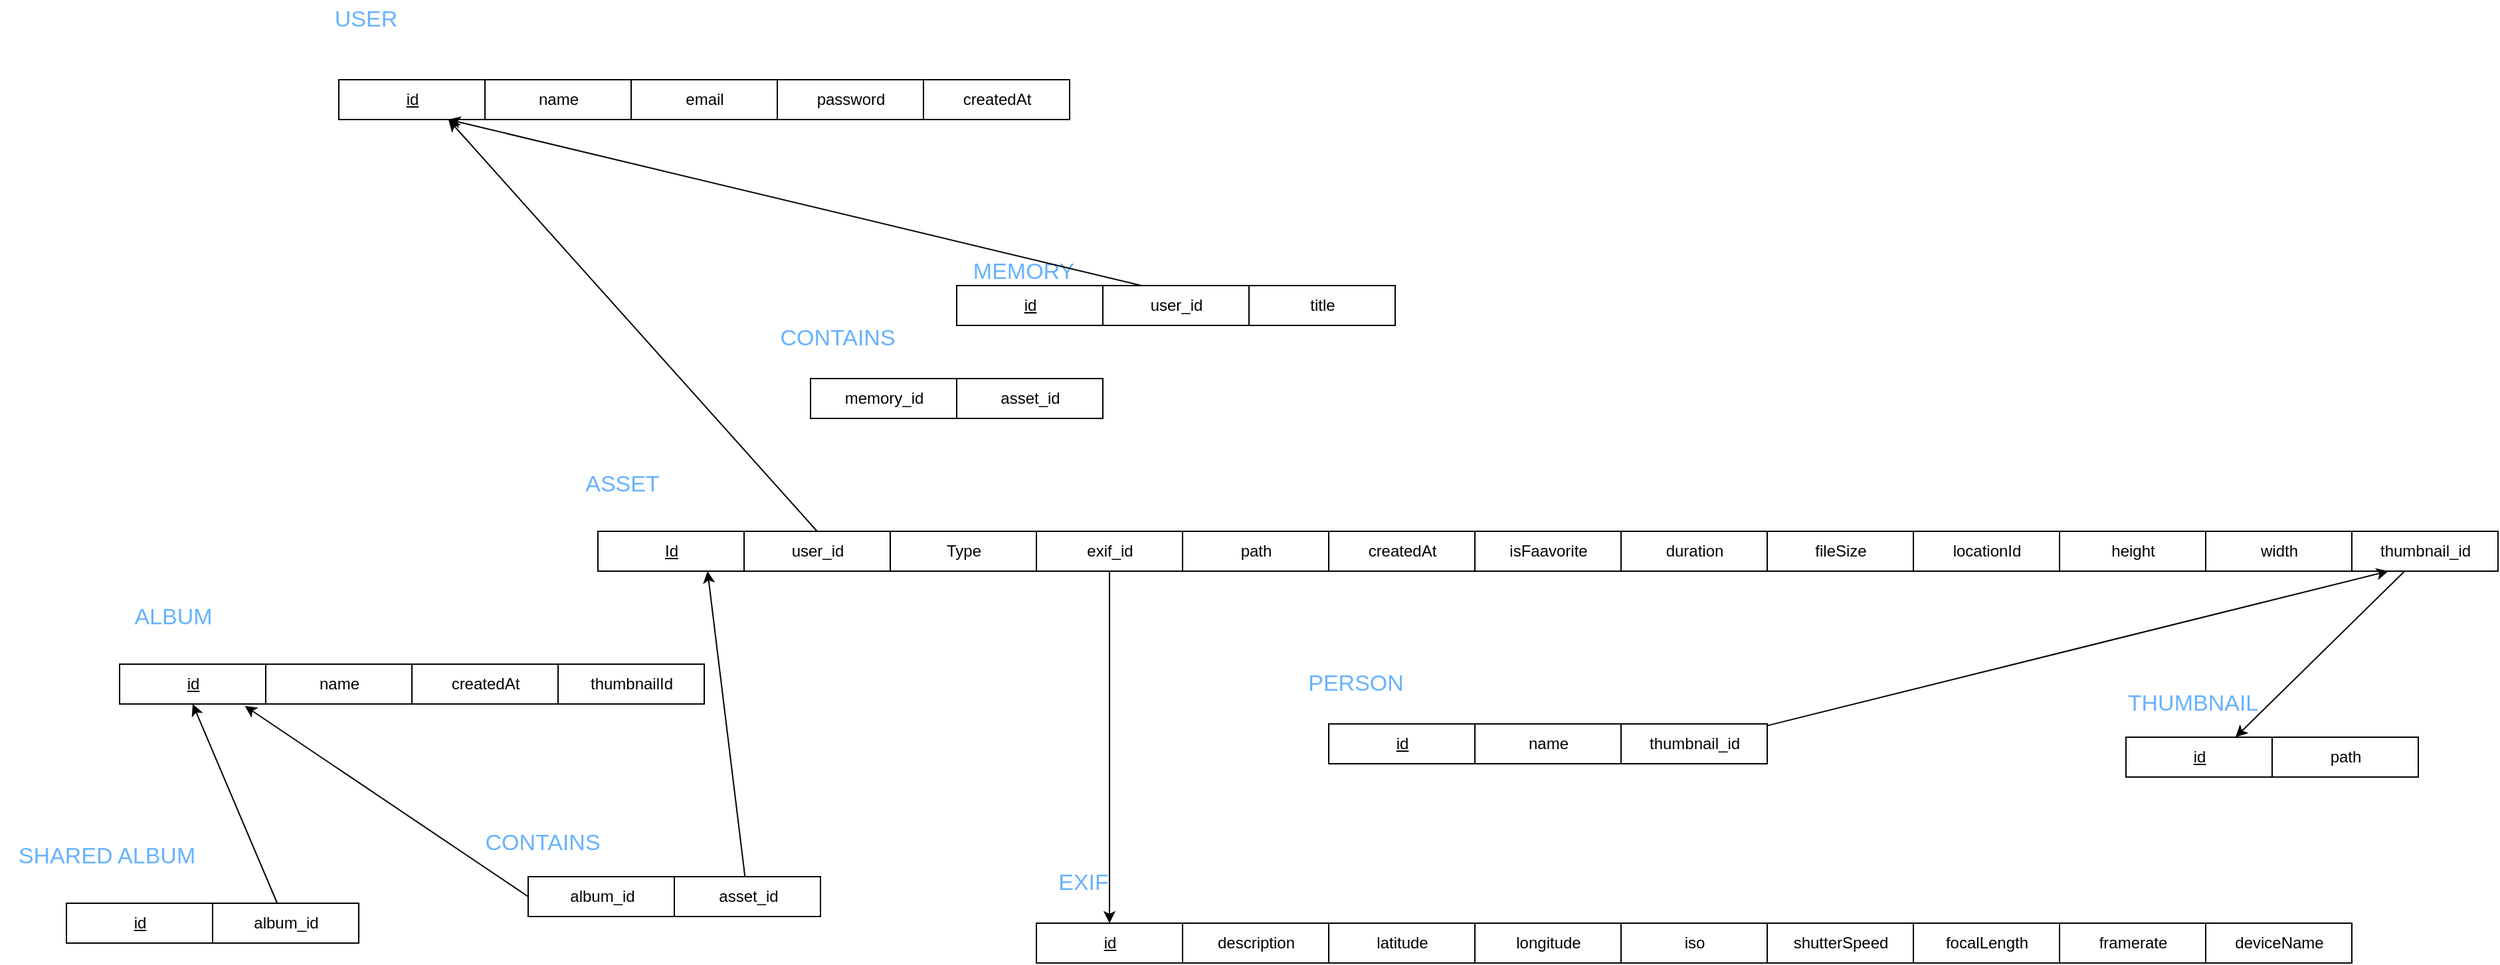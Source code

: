 <mxfile version="20.3.0" type="device"><diagram id="EGdQe4IVX6hvLVY6ShuS" name="Page-1"><mxGraphModel dx="2926" dy="1282" grid="1" gridSize="10" guides="1" tooltips="1" connect="1" arrows="1" fold="1" page="1" pageScale="1" pageWidth="850" pageHeight="1100" math="0" shadow="0"><root><mxCell id="0"/><mxCell id="1" parent="0"/><mxCell id="Z-hFkWJe5EAlLttmxZrw-1" style="rounded=0;orthogonalLoop=1;jettySize=auto;html=1;entryX=0.75;entryY=1;entryDx=0;entryDy=0;fontSize=17;fontColor=#66B2FF;exitX=0.5;exitY=0;exitDx=0;exitDy=0;" edge="1" parent="1" source="Z-hFkWJe5EAlLttmxZrw-2" target="Ynn6aGl1uzIndGhe-_aT-15"><mxGeometry relative="1" as="geometry"/></mxCell><mxCell id="Ynn6aGl1uzIndGhe-_aT-1" value="&lt;u&gt;Id&lt;/u&gt;" style="html=1;" parent="1" vertex="1"><mxGeometry x="50" y="490" width="110" height="30" as="geometry"/></mxCell><mxCell id="Ynn6aGl1uzIndGhe-_aT-2" value="Type" style="html=1;" parent="1" vertex="1"><mxGeometry x="270" y="490" width="110" height="30" as="geometry"/></mxCell><mxCell id="Ynn6aGl1uzIndGhe-_aT-3" value="createdAt" style="html=1;" parent="1" vertex="1"><mxGeometry x="600" y="490" width="110" height="30" as="geometry"/></mxCell><mxCell id="Ynn6aGl1uzIndGhe-_aT-4" value="path" style="html=1;" parent="1" vertex="1"><mxGeometry x="490" y="490" width="110" height="30" as="geometry"/></mxCell><mxCell id="Ynn6aGl1uzIndGhe-_aT-5" value="isFaavorite" style="html=1;" parent="1" vertex="1"><mxGeometry x="710" y="490" width="110" height="30" as="geometry"/></mxCell><mxCell id="Ynn6aGl1uzIndGhe-_aT-6" value="duration" style="html=1;" parent="1" vertex="1"><mxGeometry x="820" y="490" width="110" height="30" as="geometry"/></mxCell><mxCell id="Ynn6aGl1uzIndGhe-_aT-7" value="fileSize" style="html=1;" parent="1" vertex="1"><mxGeometry x="930" y="490" width="110" height="30" as="geometry"/></mxCell><mxCell id="Ynn6aGl1uzIndGhe-_aT-8" value="height" style="html=1;" parent="1" vertex="1"><mxGeometry x="1150" y="490" width="110" height="30" as="geometry"/></mxCell><mxCell id="Ynn6aGl1uzIndGhe-_aT-9" value="locationId" style="html=1;" parent="1" vertex="1"><mxGeometry x="1040" y="490" width="110" height="30" as="geometry"/></mxCell><mxCell id="Ynn6aGl1uzIndGhe-_aT-11" value="&lt;font color=&quot;#66b2ff&quot; style=&quot;font-size: 17px;&quot;&gt;ASSET&lt;/font&gt;" style="text;html=1;align=center;verticalAlign=middle;resizable=0;points=[];autosize=1;strokeColor=none;fillColor=none;" parent="1" vertex="1"><mxGeometry x="27.5" y="440" width="80" height="30" as="geometry"/></mxCell><mxCell id="Ynn6aGl1uzIndGhe-_aT-12" value="width&lt;span style=&quot;color: rgba(0, 0, 0, 0); font-family: monospace; font-size: 0px; text-align: start;&quot;&gt;%3CmxGraphModel%3E%3Croot%3E%3CmxCell%20id%3D%220%22%2F%3E%3CmxCell%20id%3D%221%22%20parent%3D%220%22%2F%3E%3CmxCell%20id%3D%222%22%20value%3D%22height%22%20style%3D%22html%3D1%3B%22%20vertex%3D%221%22%20parent%3D%221%22%3E%3CmxGeometry%20x%3D%22930%22%20y%3D%22470%22%20width%3D%22110%22%20height%3D%2230%22%20as%3D%22geometry%22%2F%3E%3C%2FmxCell%3E%3C%2Froot%3E%3C%2FmxGraphModel%3E&lt;/span&gt;" style="html=1;" parent="1" vertex="1"><mxGeometry x="1260" y="490" width="110" height="30" as="geometry"/></mxCell><mxCell id="Ynn6aGl1uzIndGhe-_aT-15" value="&lt;u&gt;id&lt;/u&gt;" style="html=1;" parent="1" vertex="1"><mxGeometry x="-145" y="150" width="110" height="30" as="geometry"/></mxCell><mxCell id="Ynn6aGl1uzIndGhe-_aT-27" value="USER" style="text;html=1;align=center;verticalAlign=middle;resizable=0;points=[];autosize=1;strokeColor=none;fillColor=none;fontSize=17;fontColor=#66B2FF;" parent="1" vertex="1"><mxGeometry x="-160" y="90" width="70" height="30" as="geometry"/></mxCell><mxCell id="Ynn6aGl1uzIndGhe-_aT-29" value="name" style="html=1;" parent="1" vertex="1"><mxGeometry x="-35" y="150" width="110" height="30" as="geometry"/></mxCell><mxCell id="Ynn6aGl1uzIndGhe-_aT-30" value="email" style="html=1;" parent="1" vertex="1"><mxGeometry x="75" y="150" width="110" height="30" as="geometry"/></mxCell><mxCell id="Ynn6aGl1uzIndGhe-_aT-31" value="password" style="html=1;" parent="1" vertex="1"><mxGeometry x="185" y="150" width="110" height="30" as="geometry"/></mxCell><mxCell id="Ynn6aGl1uzIndGhe-_aT-32" value="createdAt" style="html=1;" parent="1" vertex="1"><mxGeometry x="295" y="150" width="110" height="30" as="geometry"/></mxCell><mxCell id="Ynn6aGl1uzIndGhe-_aT-33" value="&lt;u&gt;id&lt;/u&gt;" style="html=1;" parent="1" vertex="1"><mxGeometry x="320" y="305" width="110" height="30" as="geometry"/></mxCell><mxCell id="Ynn6aGl1uzIndGhe-_aT-34" value="title" style="html=1;" parent="1" vertex="1"><mxGeometry x="540" y="305" width="110" height="30" as="geometry"/></mxCell><mxCell id="Ynn6aGl1uzIndGhe-_aT-35" value="&lt;u&gt;id&lt;/u&gt;" style="html=1;" parent="1" vertex="1"><mxGeometry x="-310" y="590" width="110" height="30" as="geometry"/></mxCell><mxCell id="Ynn6aGl1uzIndGhe-_aT-36" value="MEMORY" style="text;html=1;align=center;verticalAlign=middle;resizable=0;points=[];autosize=1;strokeColor=none;fillColor=none;fontSize=17;fontColor=#66B2FF;" parent="1" vertex="1"><mxGeometry x="320" y="280" width="100" height="30" as="geometry"/></mxCell><mxCell id="Ynn6aGl1uzIndGhe-_aT-37" value="ALBUM" style="text;html=1;align=center;verticalAlign=middle;resizable=0;points=[];autosize=1;strokeColor=none;fillColor=none;fontSize=17;fontColor=#66B2FF;" parent="1" vertex="1"><mxGeometry x="-310" y="540" width="80" height="30" as="geometry"/></mxCell><mxCell id="Ynn6aGl1uzIndGhe-_aT-38" value="name" style="html=1;" parent="1" vertex="1"><mxGeometry x="-200" y="590" width="110" height="30" as="geometry"/></mxCell><mxCell id="Ynn6aGl1uzIndGhe-_aT-39" value="createdAt" style="html=1;" parent="1" vertex="1"><mxGeometry x="-90" y="590" width="110" height="30" as="geometry"/></mxCell><mxCell id="Ynn6aGl1uzIndGhe-_aT-40" value="thumbnailId" style="html=1;" parent="1" vertex="1"><mxGeometry x="20" y="590" width="110" height="30" as="geometry"/></mxCell><mxCell id="Ynn6aGl1uzIndGhe-_aT-41" value="&lt;u&gt;id&lt;/u&gt;" style="html=1;" parent="1" vertex="1"><mxGeometry x="-350" y="770" width="110" height="30" as="geometry"/></mxCell><mxCell id="Ynn6aGl1uzIndGhe-_aT-42" value="SHARED ALBUM" style="text;html=1;align=center;verticalAlign=middle;resizable=0;points=[];autosize=1;strokeColor=none;fillColor=none;fontSize=17;fontColor=#66B2FF;" parent="1" vertex="1"><mxGeometry x="-400" y="720" width="160" height="30" as="geometry"/></mxCell><mxCell id="Ynn6aGl1uzIndGhe-_aT-43" value="&lt;u&gt;id&lt;/u&gt;" style="html=1;" parent="1" vertex="1"><mxGeometry x="1200" y="645" width="110" height="30" as="geometry"/></mxCell><mxCell id="Ynn6aGl1uzIndGhe-_aT-44" value="THUMBNAIL" style="text;html=1;align=center;verticalAlign=middle;resizable=0;points=[];autosize=1;strokeColor=none;fillColor=none;fontSize=17;fontColor=#66B2FF;" parent="1" vertex="1"><mxGeometry x="1190" y="605" width="120" height="30" as="geometry"/></mxCell><mxCell id="Ynn6aGl1uzIndGhe-_aT-45" value="path" style="html=1;" parent="1" vertex="1"><mxGeometry x="1310" y="645" width="110" height="30" as="geometry"/></mxCell><mxCell id="Ynn6aGl1uzIndGhe-_aT-49" value="EXIF" style="text;html=1;align=center;verticalAlign=middle;resizable=0;points=[];autosize=1;strokeColor=none;fillColor=none;fontSize=17;fontColor=#66B2FF;" parent="1" vertex="1"><mxGeometry x="385" y="740" width="60" height="30" as="geometry"/></mxCell><mxCell id="Ynn6aGl1uzIndGhe-_aT-50" value="&lt;u&gt;id&lt;/u&gt;" style="html=1;" parent="1" vertex="1"><mxGeometry x="380" y="785" width="110" height="30" as="geometry"/></mxCell><mxCell id="Ynn6aGl1uzIndGhe-_aT-51" value="description" style="html=1;" parent="1" vertex="1"><mxGeometry x="490" y="785" width="110" height="30" as="geometry"/></mxCell><mxCell id="Ynn6aGl1uzIndGhe-_aT-52" value="latitude" style="html=1;" parent="1" vertex="1"><mxGeometry x="600" y="785" width="110" height="30" as="geometry"/></mxCell><mxCell id="Ynn6aGl1uzIndGhe-_aT-53" value="longitude" style="html=1;" parent="1" vertex="1"><mxGeometry x="710" y="785" width="110" height="30" as="geometry"/></mxCell><mxCell id="Ynn6aGl1uzIndGhe-_aT-54" value="iso" style="html=1;" parent="1" vertex="1"><mxGeometry x="820" y="785" width="110" height="30" as="geometry"/></mxCell><mxCell id="Ynn6aGl1uzIndGhe-_aT-55" value="shutterSpeed" style="html=1;" parent="1" vertex="1"><mxGeometry x="930" y="785" width="110" height="30" as="geometry"/></mxCell><mxCell id="Ynn6aGl1uzIndGhe-_aT-56" value="focalLength" style="html=1;" parent="1" vertex="1"><mxGeometry x="1040" y="785" width="110" height="30" as="geometry"/></mxCell><mxCell id="Ynn6aGl1uzIndGhe-_aT-57" value="framerate" style="html=1;" parent="1" vertex="1"><mxGeometry x="1150" y="785" width="110" height="30" as="geometry"/></mxCell><mxCell id="Ynn6aGl1uzIndGhe-_aT-58" value="deviceName" style="html=1;" parent="1" vertex="1"><mxGeometry x="1260" y="785" width="110" height="30" as="geometry"/></mxCell><mxCell id="Z-hFkWJe5EAlLttmxZrw-2" value="user_id" style="html=1;" vertex="1" parent="1"><mxGeometry x="160" y="490" width="110" height="30" as="geometry"/></mxCell><mxCell id="Z-hFkWJe5EAlLttmxZrw-6" style="edgeStyle=none;rounded=0;orthogonalLoop=1;jettySize=auto;html=1;entryX=0.75;entryY=0;entryDx=0;entryDy=0;fontSize=17;fontColor=#66B2FF;" edge="1" parent="1" source="Z-hFkWJe5EAlLttmxZrw-5" target="Ynn6aGl1uzIndGhe-_aT-43"><mxGeometry relative="1" as="geometry"/></mxCell><mxCell id="Z-hFkWJe5EAlLttmxZrw-5" value="thumbnail_id" style="html=1;" vertex="1" parent="1"><mxGeometry x="1370" y="490" width="110" height="30" as="geometry"/></mxCell><mxCell id="Z-hFkWJe5EAlLttmxZrw-8" style="edgeStyle=none;rounded=0;orthogonalLoop=1;jettySize=auto;html=1;entryX=0.5;entryY=0;entryDx=0;entryDy=0;fontSize=17;fontColor=#66B2FF;" edge="1" parent="1" source="Z-hFkWJe5EAlLttmxZrw-7" target="Ynn6aGl1uzIndGhe-_aT-50"><mxGeometry relative="1" as="geometry"/></mxCell><mxCell id="Z-hFkWJe5EAlLttmxZrw-7" value="exif_id" style="html=1;" vertex="1" parent="1"><mxGeometry x="380" y="490" width="110" height="30" as="geometry"/></mxCell><mxCell id="Z-hFkWJe5EAlLttmxZrw-10" style="edgeStyle=none;rounded=0;orthogonalLoop=1;jettySize=auto;html=1;entryX=0.75;entryY=1;entryDx=0;entryDy=0;fontSize=17;fontColor=#66B2FF;" edge="1" parent="1" source="Z-hFkWJe5EAlLttmxZrw-9" target="Ynn6aGl1uzIndGhe-_aT-15"><mxGeometry relative="1" as="geometry"><Array as="points"><mxPoint x="480" y="310"/></Array></mxGeometry></mxCell><mxCell id="Z-hFkWJe5EAlLttmxZrw-9" value="user_id" style="html=1;" vertex="1" parent="1"><mxGeometry x="430" y="305" width="110" height="30" as="geometry"/></mxCell><mxCell id="Z-hFkWJe5EAlLttmxZrw-11" value="&lt;u&gt;id&lt;/u&gt;" style="html=1;" vertex="1" parent="1"><mxGeometry x="600" y="635" width="110" height="30" as="geometry"/></mxCell><mxCell id="Z-hFkWJe5EAlLttmxZrw-12" value="name" style="html=1;" vertex="1" parent="1"><mxGeometry x="710" y="635" width="110" height="30" as="geometry"/></mxCell><mxCell id="Z-hFkWJe5EAlLttmxZrw-15" style="edgeStyle=none;rounded=0;orthogonalLoop=1;jettySize=auto;html=1;entryX=0.25;entryY=1;entryDx=0;entryDy=0;fontSize=17;fontColor=#66B2FF;" edge="1" parent="1" source="Z-hFkWJe5EAlLttmxZrw-13" target="Z-hFkWJe5EAlLttmxZrw-5"><mxGeometry relative="1" as="geometry"/></mxCell><mxCell id="Z-hFkWJe5EAlLttmxZrw-13" value="thumbnail_id" style="html=1;" vertex="1" parent="1"><mxGeometry x="820" y="635" width="110" height="30" as="geometry"/></mxCell><mxCell id="Z-hFkWJe5EAlLttmxZrw-14" value="PERSON" style="text;html=1;align=center;verticalAlign=middle;resizable=0;points=[];autosize=1;strokeColor=none;fillColor=none;fontSize=17;fontColor=#66B2FF;" vertex="1" parent="1"><mxGeometry x="570" y="590" width="100" height="30" as="geometry"/></mxCell><mxCell id="Z-hFkWJe5EAlLttmxZrw-17" style="edgeStyle=none;rounded=0;orthogonalLoop=1;jettySize=auto;html=1;entryX=0.5;entryY=1;entryDx=0;entryDy=0;fontSize=17;fontColor=#66B2FF;" edge="1" parent="1" source="Z-hFkWJe5EAlLttmxZrw-16" target="Ynn6aGl1uzIndGhe-_aT-35"><mxGeometry relative="1" as="geometry"/></mxCell><mxCell id="Z-hFkWJe5EAlLttmxZrw-16" value="album_id" style="html=1;" vertex="1" parent="1"><mxGeometry x="-240" y="770" width="110" height="30" as="geometry"/></mxCell><mxCell id="Z-hFkWJe5EAlLttmxZrw-18" value="CONTAINS" style="text;html=1;align=center;verticalAlign=middle;resizable=0;points=[];autosize=1;strokeColor=none;fillColor=none;fontSize=17;fontColor=#66B2FF;" vertex="1" parent="1"><mxGeometry x="-47.5" y="710" width="110" height="30" as="geometry"/></mxCell><mxCell id="Z-hFkWJe5EAlLttmxZrw-22" style="edgeStyle=none;rounded=0;orthogonalLoop=1;jettySize=auto;html=1;entryX=0.857;entryY=1.048;entryDx=0;entryDy=0;fontSize=17;fontColor=#66B2FF;entryPerimeter=0;exitX=0;exitY=0.5;exitDx=0;exitDy=0;" edge="1" parent="1" source="Z-hFkWJe5EAlLttmxZrw-19" target="Ynn6aGl1uzIndGhe-_aT-35"><mxGeometry relative="1" as="geometry"/></mxCell><mxCell id="Z-hFkWJe5EAlLttmxZrw-19" value="album_id" style="html=1;" vertex="1" parent="1"><mxGeometry x="-2.5" y="750" width="110" height="30" as="geometry"/></mxCell><mxCell id="Z-hFkWJe5EAlLttmxZrw-21" style="edgeStyle=none;rounded=0;orthogonalLoop=1;jettySize=auto;html=1;entryX=0.75;entryY=1;entryDx=0;entryDy=0;fontSize=17;fontColor=#66B2FF;" edge="1" parent="1" source="Z-hFkWJe5EAlLttmxZrw-20" target="Ynn6aGl1uzIndGhe-_aT-1"><mxGeometry relative="1" as="geometry"/></mxCell><mxCell id="Z-hFkWJe5EAlLttmxZrw-20" value="asset_id" style="html=1;" vertex="1" parent="1"><mxGeometry x="107.5" y="750" width="110" height="30" as="geometry"/></mxCell><mxCell id="Z-hFkWJe5EAlLttmxZrw-24" value="CONTAINS" style="text;html=1;align=center;verticalAlign=middle;resizable=0;points=[];autosize=1;strokeColor=none;fillColor=none;fontSize=17;fontColor=#66B2FF;" vertex="1" parent="1"><mxGeometry x="175" y="330" width="110" height="30" as="geometry"/></mxCell><mxCell id="Z-hFkWJe5EAlLttmxZrw-25" value="memory_id" style="html=1;" vertex="1" parent="1"><mxGeometry x="210" y="375" width="110" height="30" as="geometry"/></mxCell><mxCell id="Z-hFkWJe5EAlLttmxZrw-26" value="asset_id" style="html=1;" vertex="1" parent="1"><mxGeometry x="320" y="375" width="110" height="30" as="geometry"/></mxCell></root></mxGraphModel></diagram></mxfile>